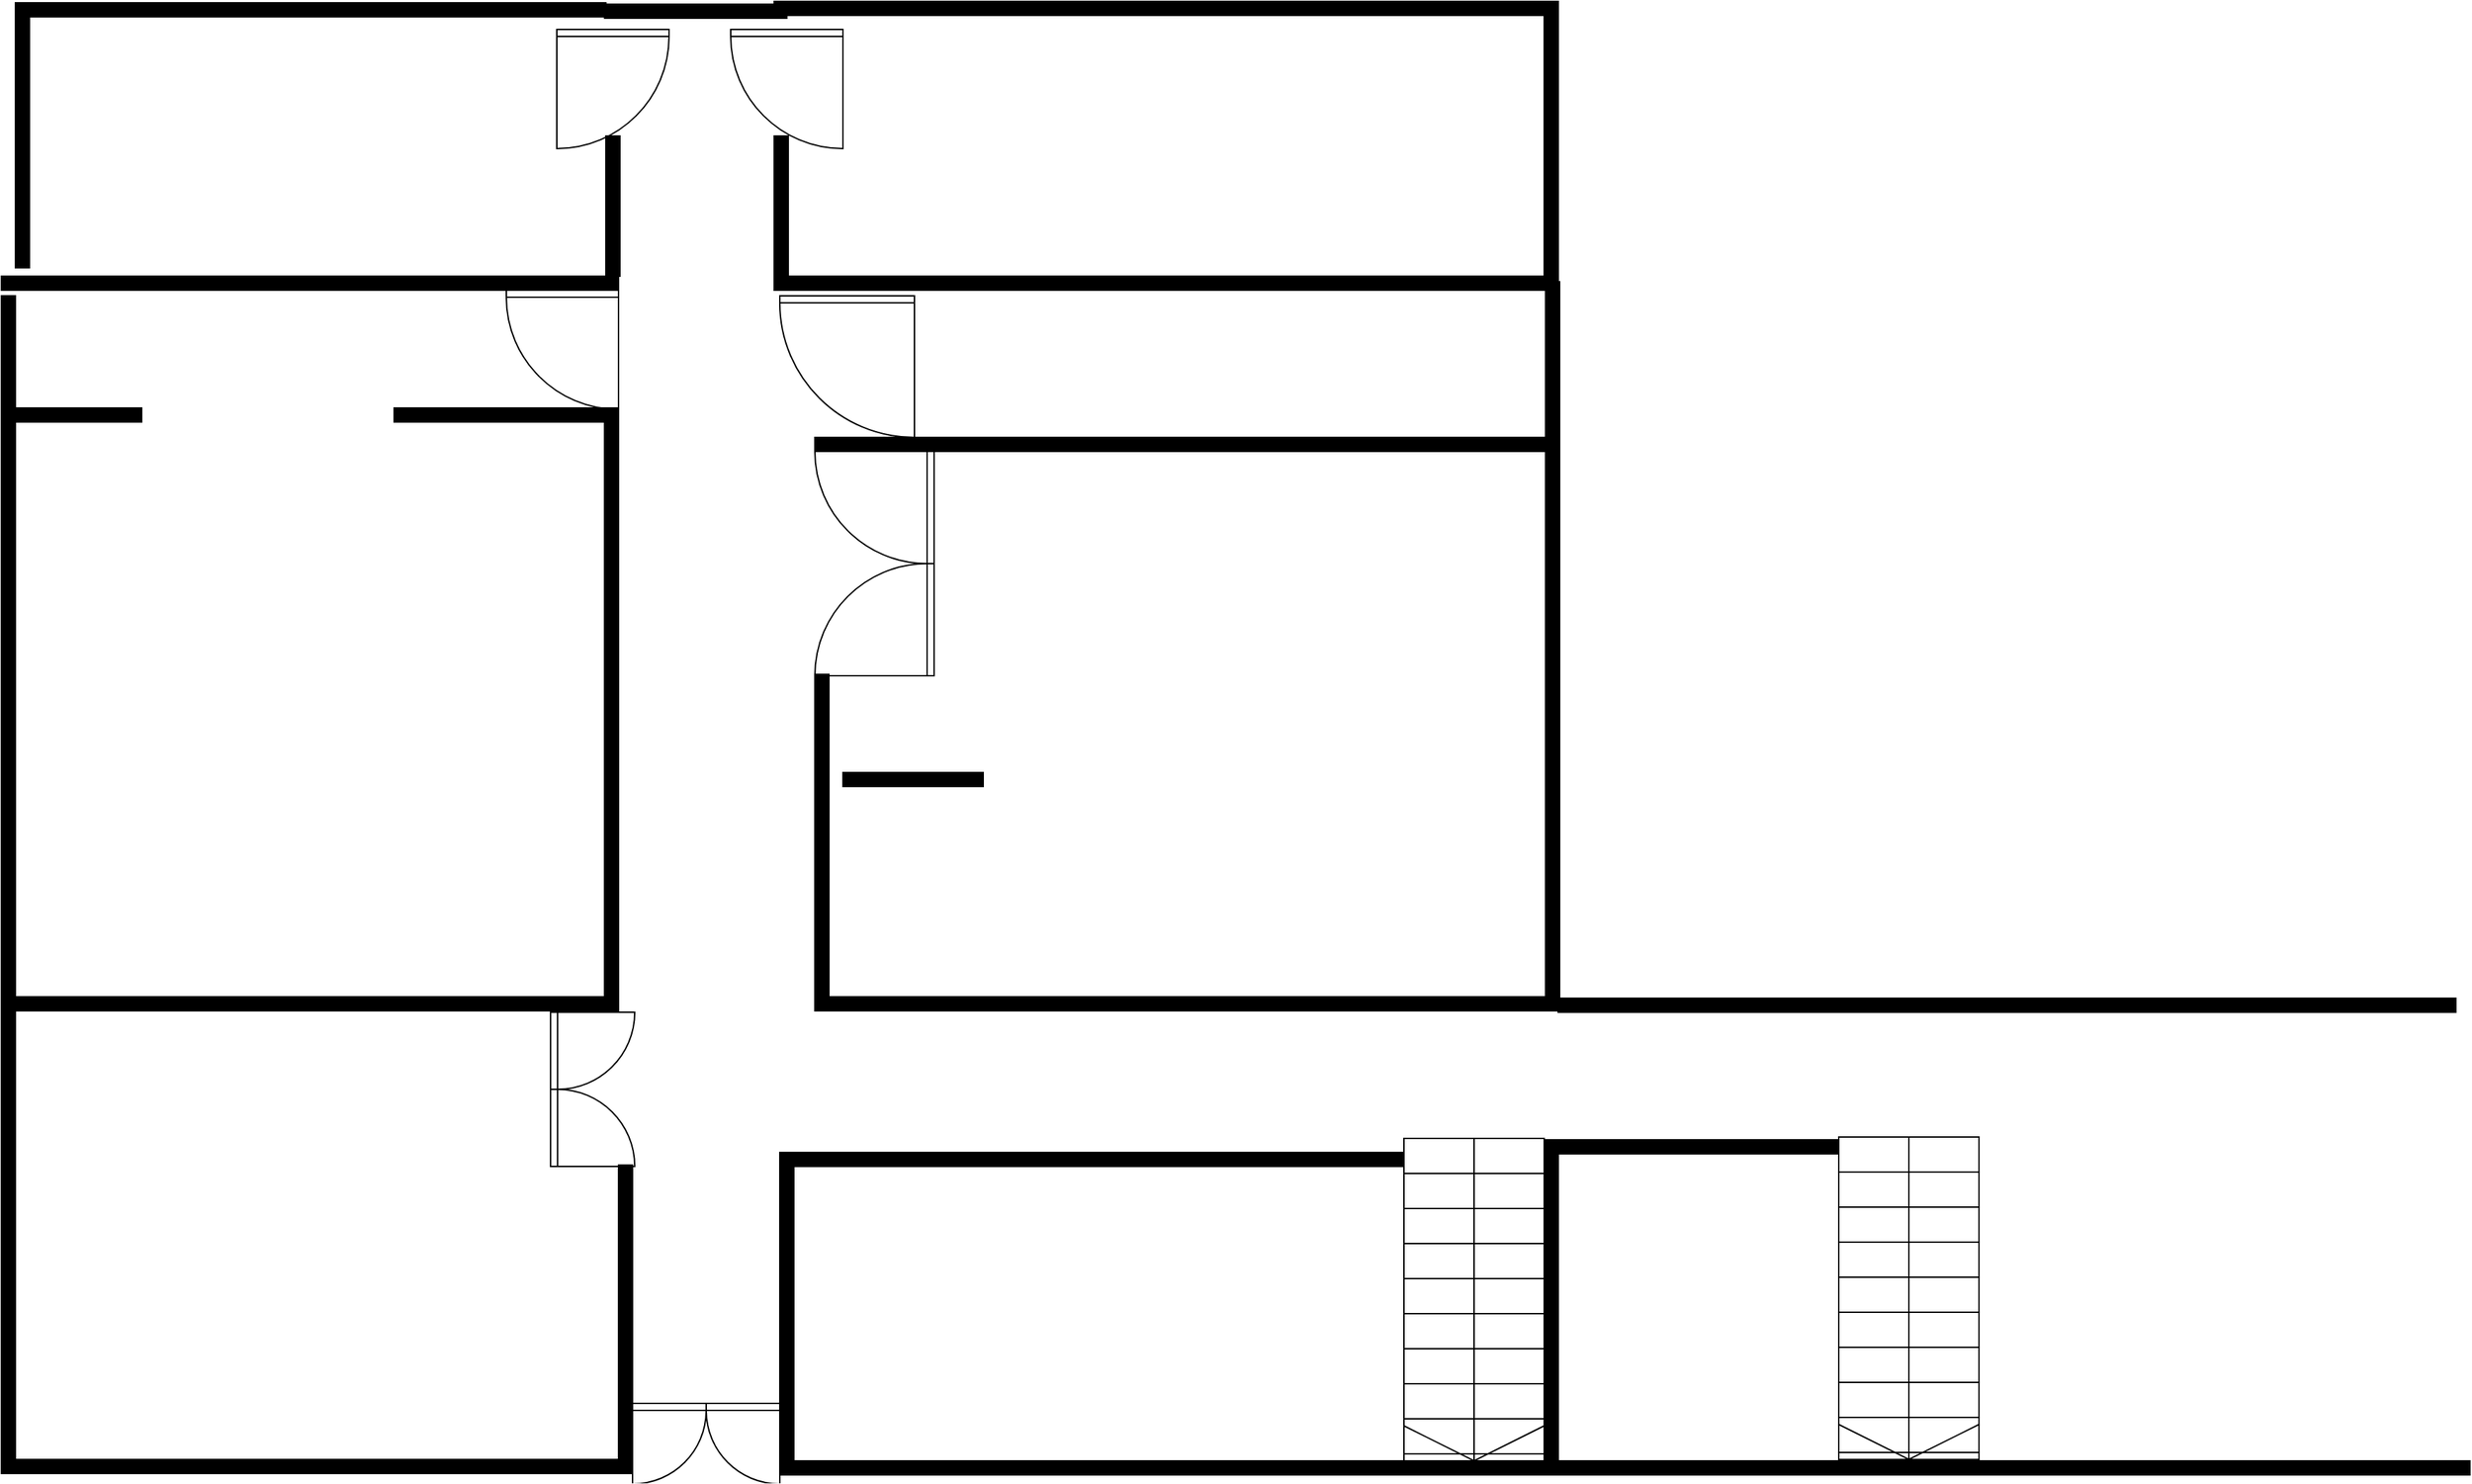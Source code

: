 <mxfile version="21.1.2" type="github">
  <diagram name="Page-1" id="38b20595-45e3-9b7f-d5ca-b57f44c5b66d">
    <mxGraphModel dx="3022" dy="1970" grid="1" gridSize="10" guides="1" tooltips="1" connect="1" arrows="1" fold="1" page="1" pageScale="1" pageWidth="1100" pageHeight="850" background="none" math="0" shadow="0">
      <root>
        <mxCell id="0" />
        <mxCell id="1" parent="0" />
        <mxCell id="0exK_nAWfHrdyeSwsjHp-2" value="" style="verticalLabelPosition=bottom;html=1;verticalAlign=top;align=center;shape=mxgraph.floorplan.wall;fillColor=strokeColor;direction=south;" vertex="1" parent="1">
          <mxGeometry x="430" y="630" width="10" height="220" as="geometry" />
        </mxCell>
        <mxCell id="0exK_nAWfHrdyeSwsjHp-4" value="" style="verticalLabelPosition=bottom;html=1;verticalAlign=top;align=center;shape=mxgraph.floorplan.wallCorner;fillColor=strokeColor;direction=north" vertex="1" parent="1">
          <mxGeometry x="-10" y="670" width="100" height="180" as="geometry" />
        </mxCell>
        <mxCell id="0exK_nAWfHrdyeSwsjHp-5" value="" style="verticalLabelPosition=bottom;html=1;verticalAlign=top;align=center;shape=mxgraph.floorplan.wall;fillColor=strokeColor;direction=south;" vertex="1" parent="1">
          <mxGeometry x="-10" y="10" width="10" height="680" as="geometry" />
        </mxCell>
        <mxCell id="0exK_nAWfHrdyeSwsjHp-6" value="" style="verticalLabelPosition=bottom;html=1;verticalAlign=top;align=center;shape=mxgraph.floorplan.wall;fillColor=strokeColor;direction=south;" vertex="1" parent="1">
          <mxGeometry x="545" y="630" width="10" height="220" as="geometry" />
        </mxCell>
        <mxCell id="0exK_nAWfHrdyeSwsjHp-7" value="" style="verticalLabelPosition=bottom;html=1;verticalAlign=top;align=center;shape=mxgraph.floorplan.wall;fillColor=strokeColor;direction=south;rotation=90;" vertex="1" parent="1">
          <mxGeometry x="830" y="250" width="10" height="530" as="geometry" />
        </mxCell>
        <mxCell id="0exK_nAWfHrdyeSwsjHp-8" value="" style="verticalLabelPosition=bottom;html=1;verticalAlign=top;align=center;shape=mxgraph.floorplan.wall;fillColor=strokeColor;direction=south;rotation=90;" vertex="1" parent="1">
          <mxGeometry x="245" y="665" width="10" height="360" as="geometry" />
        </mxCell>
        <mxCell id="0exK_nAWfHrdyeSwsjHp-9" value="" style="verticalLabelPosition=bottom;html=1;verticalAlign=top;align=center;shape=mxgraph.floorplan.wall;fillColor=strokeColor;" vertex="1" parent="1">
          <mxGeometry x="545" y="621" width="465" height="10" as="geometry" />
        </mxCell>
        <mxCell id="0exK_nAWfHrdyeSwsjHp-10" value="" style="verticalLabelPosition=bottom;html=1;verticalAlign=top;align=center;shape=mxgraph.floorplan.stairs;direction=south;" vertex="1" parent="1">
          <mxGeometry x="990" y="611" width="100" height="230" as="geometry" />
        </mxCell>
        <mxCell id="0exK_nAWfHrdyeSwsjHp-11" value="" style="verticalLabelPosition=bottom;html=1;verticalAlign=top;align=center;shape=mxgraph.floorplan.wall;fillColor=strokeColor;" vertex="1" parent="1">
          <mxGeometry x="545" y="841" width="455" height="10" as="geometry" />
        </mxCell>
        <mxCell id="0exK_nAWfHrdyeSwsjHp-12" value="" style="verticalLabelPosition=bottom;html=1;verticalAlign=top;align=center;shape=mxgraph.floorplan.wallCorner;fillColor=strokeColor;direction=west" vertex="1" parent="1">
          <mxGeometry x="1000" y="751" width="100" height="100" as="geometry" />
        </mxCell>
        <mxCell id="0exK_nAWfHrdyeSwsjHp-13" value="" style="verticalLabelPosition=bottom;html=1;verticalAlign=top;align=center;shape=mxgraph.floorplan.wall;fillColor=strokeColor;direction=south;" vertex="1" parent="1">
          <mxGeometry x="1090" y="620" width="10" height="140" as="geometry" />
        </mxCell>
        <mxCell id="0exK_nAWfHrdyeSwsjHp-15" value="" style="verticalLabelPosition=bottom;html=1;verticalAlign=top;align=center;shape=mxgraph.floorplan.wall;fillColor=strokeColor;direction=south;" vertex="1" parent="1">
          <mxGeometry x="1091" width="10" height="520" as="geometry" />
        </mxCell>
        <mxCell id="0exK_nAWfHrdyeSwsjHp-17" value="" style="verticalLabelPosition=bottom;html=1;verticalAlign=top;align=center;shape=mxgraph.floorplan.wall;fillColor=strokeColor;" vertex="1" parent="1">
          <mxGeometry x="570" y="111" width="530" height="10" as="geometry" />
        </mxCell>
        <mxCell id="0exK_nAWfHrdyeSwsjHp-18" value="" style="verticalLabelPosition=bottom;html=1;verticalAlign=top;align=center;shape=mxgraph.floorplan.wall;fillColor=strokeColor;" vertex="1" parent="1">
          <mxGeometry y="510" width="430" height="10" as="geometry" />
        </mxCell>
        <mxCell id="0exK_nAWfHrdyeSwsjHp-19" value="" style="verticalLabelPosition=bottom;html=1;verticalAlign=top;align=center;shape=mxgraph.floorplan.doorDouble;aspect=fixed;direction=north;" vertex="1" parent="1">
          <mxGeometry x="381.56" y="521" width="58.44" height="110" as="geometry" />
        </mxCell>
        <mxCell id="0exK_nAWfHrdyeSwsjHp-22" value="" style="verticalLabelPosition=bottom;html=1;verticalAlign=top;align=center;shape=mxgraph.floorplan.wall;fillColor=strokeColor;direction=south;" vertex="1" parent="1">
          <mxGeometry x="570" y="280" width="10" height="240" as="geometry" />
        </mxCell>
        <mxCell id="0exK_nAWfHrdyeSwsjHp-23" value="" style="verticalLabelPosition=bottom;html=1;verticalAlign=top;align=center;shape=mxgraph.floorplan.doorUneven;dx=0.5;direction=south;" vertex="1" parent="1">
          <mxGeometry x="570" y="121" width="85" height="160" as="geometry" />
        </mxCell>
        <mxCell id="0exK_nAWfHrdyeSwsjHp-24" value="" style="verticalLabelPosition=bottom;html=1;verticalAlign=top;align=center;shape=mxgraph.floorplan.doorDouble;aspect=fixed;" vertex="1" parent="1">
          <mxGeometry x="440" y="800" width="105" height="55.78" as="geometry" />
        </mxCell>
        <mxCell id="0exK_nAWfHrdyeSwsjHp-25" value="" style="verticalLabelPosition=bottom;html=1;verticalAlign=top;align=center;shape=mxgraph.floorplan.wall;fillColor=strokeColor;" vertex="1" parent="1">
          <mxGeometry x="-10" y="90" width="100" height="10" as="geometry" />
        </mxCell>
        <mxCell id="0exK_nAWfHrdyeSwsjHp-26" value="" style="verticalLabelPosition=bottom;html=1;verticalAlign=top;align=center;shape=mxgraph.floorplan.wall;fillColor=strokeColor;" vertex="1" parent="1">
          <mxGeometry x="270" y="90" width="160" height="10" as="geometry" />
        </mxCell>
        <mxCell id="0exK_nAWfHrdyeSwsjHp-27" value="" style="verticalLabelPosition=bottom;html=1;verticalAlign=top;align=center;shape=mxgraph.floorplan.wall;fillColor=strokeColor;direction=south;" vertex="1" parent="1">
          <mxGeometry x="420" y="101" width="10" height="420" as="geometry" />
        </mxCell>
        <mxCell id="0exK_nAWfHrdyeSwsjHp-29" value="" style="verticalLabelPosition=bottom;html=1;verticalAlign=top;align=center;shape=mxgraph.floorplan.doorRight;aspect=fixed;" vertex="1" parent="1">
          <mxGeometry x="350" y="6" width="80" height="85" as="geometry" />
        </mxCell>
        <mxCell id="0exK_nAWfHrdyeSwsjHp-30" value="" style="verticalLabelPosition=bottom;html=1;verticalAlign=top;align=center;shape=mxgraph.floorplan.doorRight;aspect=fixed;" vertex="1" parent="1">
          <mxGeometry x="545" y="10" width="96" height="102" as="geometry" />
        </mxCell>
        <mxCell id="0exK_nAWfHrdyeSwsjHp-31" value="" style="verticalLabelPosition=bottom;html=1;verticalAlign=top;align=center;shape=mxgraph.floorplan.wall;fillColor=strokeColor;" vertex="1" parent="1">
          <mxGeometry x="1101" y="841" width="649" height="10" as="geometry" />
        </mxCell>
        <mxCell id="0exK_nAWfHrdyeSwsjHp-32" value="" style="verticalLabelPosition=bottom;html=1;verticalAlign=top;align=center;shape=mxgraph.floorplan.wall;fillColor=strokeColor;" vertex="1" parent="1">
          <mxGeometry x="1100" y="511" width="640" height="10" as="geometry" />
        </mxCell>
        <mxCell id="0exK_nAWfHrdyeSwsjHp-33" value="" style="verticalLabelPosition=bottom;html=1;verticalAlign=top;align=center;shape=mxgraph.floorplan.wall;fillColor=strokeColor;" vertex="1" parent="1">
          <mxGeometry x="-10" y="-4" width="440" height="10" as="geometry" />
        </mxCell>
        <mxCell id="0exK_nAWfHrdyeSwsjHp-34" value="" style="verticalLabelPosition=bottom;html=1;verticalAlign=top;align=center;shape=mxgraph.floorplan.wall;fillColor=strokeColor;" vertex="1" parent="1">
          <mxGeometry x="541" y="-4" width="559" height="10" as="geometry" />
        </mxCell>
        <mxCell id="0exK_nAWfHrdyeSwsjHp-36" value="" style="verticalLabelPosition=bottom;html=1;verticalAlign=top;align=center;shape=mxgraph.floorplan.wall;fillColor=strokeColor;direction=south;" vertex="1" parent="1">
          <mxGeometry x="541" y="-104" width="10" height="100" as="geometry" />
        </mxCell>
        <mxCell id="0exK_nAWfHrdyeSwsjHp-37" value="" style="verticalLabelPosition=bottom;html=1;verticalAlign=top;align=center;shape=mxgraph.floorplan.wall;fillColor=strokeColor;direction=south;" vertex="1" parent="1">
          <mxGeometry x="421" y="-104" width="10" height="100" as="geometry" />
        </mxCell>
        <mxCell id="0exK_nAWfHrdyeSwsjHp-38" value="" style="verticalLabelPosition=bottom;html=1;verticalAlign=top;align=center;shape=mxgraph.floorplan.wall;fillColor=strokeColor;" vertex="1" parent="1">
          <mxGeometry x="541" y="-200" width="559" height="10" as="geometry" />
        </mxCell>
        <mxCell id="0exK_nAWfHrdyeSwsjHp-39" value="" style="verticalLabelPosition=bottom;html=1;verticalAlign=top;align=center;shape=mxgraph.floorplan.wall;fillColor=strokeColor;direction=south;" vertex="1" parent="1">
          <mxGeometry x="1090" y="-190" width="10" height="190" as="geometry" />
        </mxCell>
        <mxCell id="0exK_nAWfHrdyeSwsjHp-40" value="" style="verticalLabelPosition=bottom;html=1;verticalAlign=top;align=center;shape=mxgraph.floorplan.wall;fillColor=strokeColor;" vertex="1" parent="1">
          <mxGeometry y="-199" width="421" height="10" as="geometry" />
        </mxCell>
        <mxCell id="0exK_nAWfHrdyeSwsjHp-41" value="" style="verticalLabelPosition=bottom;html=1;verticalAlign=top;align=center;shape=mxgraph.floorplan.wall;fillColor=strokeColor;direction=south;" vertex="1" parent="1">
          <mxGeometry y="-189" width="10" height="179" as="geometry" />
        </mxCell>
        <mxCell id="0exK_nAWfHrdyeSwsjHp-42" value="" style="verticalLabelPosition=bottom;html=1;verticalAlign=top;align=center;shape=mxgraph.floorplan.wall;fillColor=strokeColor;" vertex="1" parent="1">
          <mxGeometry x="590" y="350" width="100" height="10" as="geometry" />
        </mxCell>
        <mxCell id="0exK_nAWfHrdyeSwsjHp-43" value="" style="verticalLabelPosition=bottom;html=1;verticalAlign=top;align=center;shape=mxgraph.floorplan.wall;fillColor=strokeColor;" vertex="1" parent="1">
          <mxGeometry x="1091" y="612" width="209" height="10" as="geometry" />
        </mxCell>
        <mxCell id="0exK_nAWfHrdyeSwsjHp-44" value="" style="verticalLabelPosition=bottom;html=1;verticalAlign=top;align=center;shape=mxgraph.floorplan.stairs;direction=south;" vertex="1" parent="1">
          <mxGeometry x="1300" y="610" width="100" height="230" as="geometry" />
        </mxCell>
        <mxCell id="0exK_nAWfHrdyeSwsjHp-45" value="" style="verticalLabelPosition=bottom;html=1;verticalAlign=top;align=center;shape=mxgraph.floorplan.wall;fillColor=strokeColor;" vertex="1" parent="1">
          <mxGeometry x="420" y="-198" width="130" height="10" as="geometry" />
        </mxCell>
        <mxCell id="0exK_nAWfHrdyeSwsjHp-46" value="" style="verticalLabelPosition=bottom;html=1;verticalAlign=top;align=center;shape=mxgraph.floorplan.doorLeft;aspect=fixed;" vertex="1" parent="1">
          <mxGeometry x="386" y="-180" width="80" height="85" as="geometry" />
        </mxCell>
        <mxCell id="0exK_nAWfHrdyeSwsjHp-47" value="" style="verticalLabelPosition=bottom;html=1;verticalAlign=top;align=center;shape=mxgraph.floorplan.doorRight;aspect=fixed;" vertex="1" parent="1">
          <mxGeometry x="510" y="-180" width="80" height="85" as="geometry" />
        </mxCell>
      </root>
    </mxGraphModel>
  </diagram>
</mxfile>
